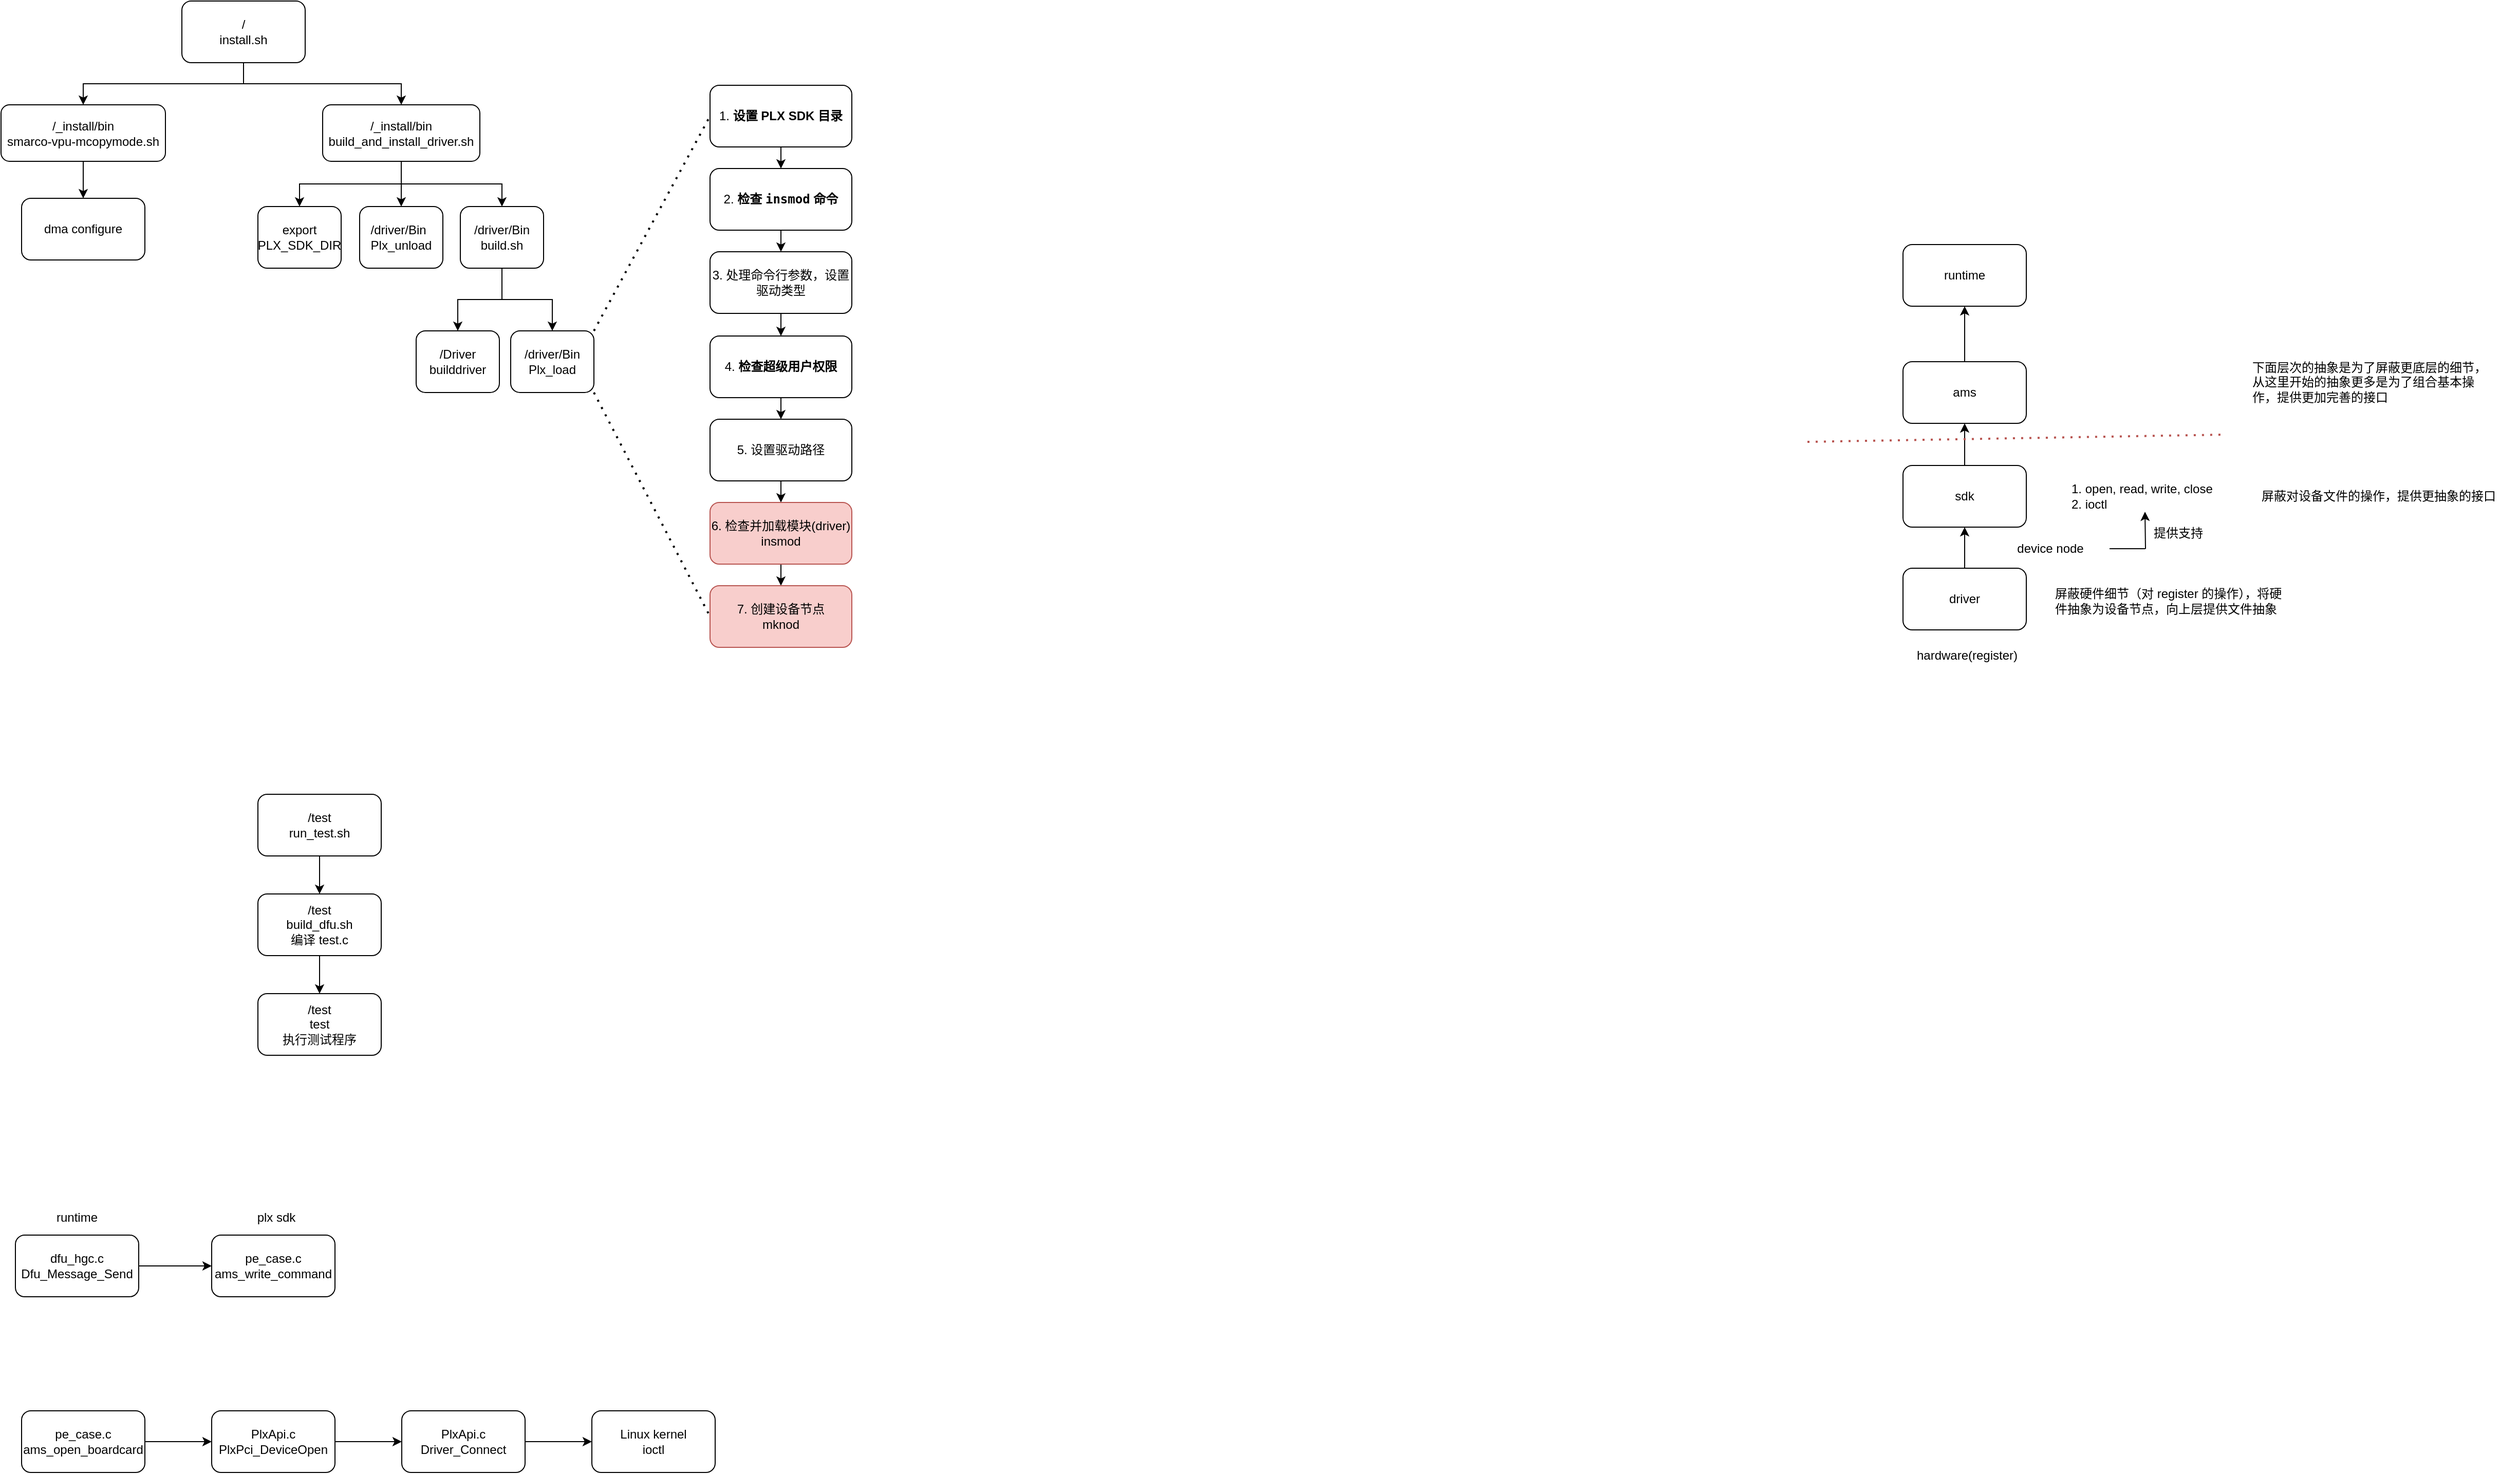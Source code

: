 <mxfile version="24.7.14">
  <diagram name="第 1 页" id="c3EcTnjNv6WKQcdi2uHx">
    <mxGraphModel dx="1031" dy="694" grid="0" gridSize="10" guides="1" tooltips="1" connect="1" arrows="1" fold="1" page="0" pageScale="1" pageWidth="827" pageHeight="1169" math="0" shadow="0">
      <root>
        <mxCell id="0" />
        <mxCell id="1" parent="0" />
        <mxCell id="gmvneLOKdEyDjxOqlReS-5" style="edgeStyle=orthogonalEdgeStyle;rounded=0;orthogonalLoop=1;jettySize=auto;html=1;exitX=0.5;exitY=1;exitDx=0;exitDy=0;" parent="1" source="gmvneLOKdEyDjxOqlReS-1" target="gmvneLOKdEyDjxOqlReS-3" edge="1">
          <mxGeometry relative="1" as="geometry" />
        </mxCell>
        <mxCell id="gmvneLOKdEyDjxOqlReS-6" style="edgeStyle=orthogonalEdgeStyle;rounded=0;orthogonalLoop=1;jettySize=auto;html=1;exitX=0.5;exitY=1;exitDx=0;exitDy=0;entryX=0.5;entryY=0;entryDx=0;entryDy=0;" parent="1" source="gmvneLOKdEyDjxOqlReS-1" target="gmvneLOKdEyDjxOqlReS-4" edge="1">
          <mxGeometry relative="1" as="geometry" />
        </mxCell>
        <mxCell id="gmvneLOKdEyDjxOqlReS-1" value="&lt;div&gt;/&lt;/div&gt;&lt;div&gt;install.sh&lt;/div&gt;" style="rounded=1;whiteSpace=wrap;html=1;" parent="1" vertex="1">
          <mxGeometry x="308" y="59" width="120" height="60" as="geometry" />
        </mxCell>
        <mxCell id="gmvneLOKdEyDjxOqlReS-8" style="edgeStyle=orthogonalEdgeStyle;rounded=0;orthogonalLoop=1;jettySize=auto;html=1;exitX=0.5;exitY=1;exitDx=0;exitDy=0;entryX=0.5;entryY=0;entryDx=0;entryDy=0;" parent="1" source="gmvneLOKdEyDjxOqlReS-3" target="gmvneLOKdEyDjxOqlReS-7" edge="1">
          <mxGeometry relative="1" as="geometry" />
        </mxCell>
        <mxCell id="gmvneLOKdEyDjxOqlReS-3" value="/_install/bin&lt;div&gt;smarco-vpu-mcopymode.sh&lt;/div&gt;" style="rounded=1;whiteSpace=wrap;html=1;" parent="1" vertex="1">
          <mxGeometry x="132" y="160" width="160" height="55" as="geometry" />
        </mxCell>
        <mxCell id="gmvneLOKdEyDjxOqlReS-12" style="edgeStyle=orthogonalEdgeStyle;rounded=0;orthogonalLoop=1;jettySize=auto;html=1;exitX=0.5;exitY=1;exitDx=0;exitDy=0;entryX=0.5;entryY=0;entryDx=0;entryDy=0;" parent="1" source="gmvneLOKdEyDjxOqlReS-4" target="gmvneLOKdEyDjxOqlReS-9" edge="1">
          <mxGeometry relative="1" as="geometry">
            <mxPoint x="518.5" y="218" as="sourcePoint" />
          </mxGeometry>
        </mxCell>
        <mxCell id="gmvneLOKdEyDjxOqlReS-13" style="edgeStyle=orthogonalEdgeStyle;rounded=0;orthogonalLoop=1;jettySize=auto;html=1;exitX=0.5;exitY=1;exitDx=0;exitDy=0;entryX=0.5;entryY=0;entryDx=0;entryDy=0;" parent="1" source="gmvneLOKdEyDjxOqlReS-4" target="gmvneLOKdEyDjxOqlReS-10" edge="1">
          <mxGeometry relative="1" as="geometry">
            <mxPoint x="518.5" y="218" as="sourcePoint" />
          </mxGeometry>
        </mxCell>
        <mxCell id="gmvneLOKdEyDjxOqlReS-14" style="edgeStyle=orthogonalEdgeStyle;rounded=0;orthogonalLoop=1;jettySize=auto;html=1;exitX=0.5;exitY=1;exitDx=0;exitDy=0;entryX=0.5;entryY=0;entryDx=0;entryDy=0;" parent="1" source="gmvneLOKdEyDjxOqlReS-4" target="gmvneLOKdEyDjxOqlReS-11" edge="1">
          <mxGeometry relative="1" as="geometry">
            <mxPoint x="518.5" y="218" as="sourcePoint" />
          </mxGeometry>
        </mxCell>
        <mxCell id="gmvneLOKdEyDjxOqlReS-4" value="/_install/bin&lt;div&gt;build_and_install_driver.sh&lt;br&gt;&lt;/div&gt;" style="rounded=1;whiteSpace=wrap;html=1;" parent="1" vertex="1">
          <mxGeometry x="445" y="160" width="153" height="55" as="geometry" />
        </mxCell>
        <mxCell id="gmvneLOKdEyDjxOqlReS-7" value="dma configure" style="rounded=1;whiteSpace=wrap;html=1;" parent="1" vertex="1">
          <mxGeometry x="152" y="251" width="120" height="60" as="geometry" />
        </mxCell>
        <mxCell id="gmvneLOKdEyDjxOqlReS-9" value="export PLX_SDK_DIR" style="rounded=1;whiteSpace=wrap;html=1;" parent="1" vertex="1">
          <mxGeometry x="382" y="259" width="81" height="60" as="geometry" />
        </mxCell>
        <mxCell id="gmvneLOKdEyDjxOqlReS-10" value="&lt;div style=&quot;text-align: start;&quot;&gt;&lt;span style=&quot;text-align: center;&quot;&gt;/driver/Bin&lt;/span&gt;&lt;br&gt;&lt;/div&gt;&lt;div style=&quot;text-align: start;&quot;&gt;Plx_unload&lt;/div&gt;" style="rounded=1;whiteSpace=wrap;html=1;" parent="1" vertex="1">
          <mxGeometry x="481" y="259" width="81" height="60" as="geometry" />
        </mxCell>
        <mxCell id="gmvneLOKdEyDjxOqlReS-18" style="edgeStyle=orthogonalEdgeStyle;rounded=0;orthogonalLoop=1;jettySize=auto;html=1;exitX=0.5;exitY=1;exitDx=0;exitDy=0;entryX=0.5;entryY=0;entryDx=0;entryDy=0;" parent="1" source="gmvneLOKdEyDjxOqlReS-11" target="gmvneLOKdEyDjxOqlReS-16" edge="1">
          <mxGeometry relative="1" as="geometry" />
        </mxCell>
        <mxCell id="gmvneLOKdEyDjxOqlReS-19" style="edgeStyle=orthogonalEdgeStyle;rounded=0;orthogonalLoop=1;jettySize=auto;html=1;exitX=0.5;exitY=1;exitDx=0;exitDy=0;entryX=0.5;entryY=0;entryDx=0;entryDy=0;" parent="1" source="gmvneLOKdEyDjxOqlReS-11" target="gmvneLOKdEyDjxOqlReS-17" edge="1">
          <mxGeometry relative="1" as="geometry" />
        </mxCell>
        <mxCell id="gmvneLOKdEyDjxOqlReS-11" value="&lt;div style=&quot;&quot;&gt;/driver/Bin&lt;/div&gt;&lt;div style=&quot;&quot;&gt;build.sh&lt;/div&gt;" style="rounded=1;whiteSpace=wrap;html=1;align=center;" parent="1" vertex="1">
          <mxGeometry x="579" y="259" width="81" height="60" as="geometry" />
        </mxCell>
        <mxCell id="gmvneLOKdEyDjxOqlReS-16" value="&lt;div style=&quot;&quot;&gt;/Driver&lt;/div&gt;&lt;div style=&quot;&quot;&gt;builddriver&lt;/div&gt;" style="rounded=1;whiteSpace=wrap;html=1;align=center;" parent="1" vertex="1">
          <mxGeometry x="536" y="380" width="81" height="60" as="geometry" />
        </mxCell>
        <mxCell id="gmvneLOKdEyDjxOqlReS-17" value="&lt;div style=&quot;&quot;&gt;/driver/Bin&lt;/div&gt;&lt;div style=&quot;&quot;&gt;Plx_load&lt;/div&gt;" style="rounded=1;whiteSpace=wrap;html=1;align=center;" parent="1" vertex="1">
          <mxGeometry x="628" y="380" width="81" height="60" as="geometry" />
        </mxCell>
        <mxCell id="gmvneLOKdEyDjxOqlReS-30" style="edgeStyle=orthogonalEdgeStyle;rounded=0;orthogonalLoop=1;jettySize=auto;html=1;exitX=0.5;exitY=1;exitDx=0;exitDy=0;entryX=0.5;entryY=0;entryDx=0;entryDy=0;" parent="1" source="gmvneLOKdEyDjxOqlReS-20" target="gmvneLOKdEyDjxOqlReS-22" edge="1">
          <mxGeometry relative="1" as="geometry" />
        </mxCell>
        <mxCell id="gmvneLOKdEyDjxOqlReS-20" value="1. &lt;strong&gt;设置 PLX SDK 目录&lt;/strong&gt;" style="rounded=1;whiteSpace=wrap;html=1;" parent="1" vertex="1">
          <mxGeometry x="822" y="141" width="138" height="60" as="geometry" />
        </mxCell>
        <mxCell id="gmvneLOKdEyDjxOqlReS-31" style="edgeStyle=orthogonalEdgeStyle;rounded=0;orthogonalLoop=1;jettySize=auto;html=1;exitX=0.5;exitY=1;exitDx=0;exitDy=0;entryX=0.5;entryY=0;entryDx=0;entryDy=0;" parent="1" source="gmvneLOKdEyDjxOqlReS-22" target="gmvneLOKdEyDjxOqlReS-23" edge="1">
          <mxGeometry relative="1" as="geometry" />
        </mxCell>
        <mxCell id="gmvneLOKdEyDjxOqlReS-22" value="2. &lt;strong&gt;检查 &lt;code&gt;insmod&lt;/code&gt; 命令&lt;/strong&gt;" style="rounded=1;whiteSpace=wrap;html=1;" parent="1" vertex="1">
          <mxGeometry x="822" y="222" width="138" height="60" as="geometry" />
        </mxCell>
        <mxCell id="gmvneLOKdEyDjxOqlReS-32" style="edgeStyle=orthogonalEdgeStyle;rounded=0;orthogonalLoop=1;jettySize=auto;html=1;exitX=0.5;exitY=1;exitDx=0;exitDy=0;entryX=0.5;entryY=0;entryDx=0;entryDy=0;" parent="1" source="gmvneLOKdEyDjxOqlReS-23" target="gmvneLOKdEyDjxOqlReS-24" edge="1">
          <mxGeometry relative="1" as="geometry" />
        </mxCell>
        <mxCell id="gmvneLOKdEyDjxOqlReS-23" value="3. 处理命令行参数，设置驱动类型" style="rounded=1;whiteSpace=wrap;html=1;" parent="1" vertex="1">
          <mxGeometry x="822" y="303" width="138" height="60" as="geometry" />
        </mxCell>
        <mxCell id="gmvneLOKdEyDjxOqlReS-33" style="edgeStyle=orthogonalEdgeStyle;rounded=0;orthogonalLoop=1;jettySize=auto;html=1;exitX=0.5;exitY=1;exitDx=0;exitDy=0;entryX=0.5;entryY=0;entryDx=0;entryDy=0;" parent="1" source="gmvneLOKdEyDjxOqlReS-24" target="gmvneLOKdEyDjxOqlReS-25" edge="1">
          <mxGeometry relative="1" as="geometry" />
        </mxCell>
        <mxCell id="gmvneLOKdEyDjxOqlReS-24" value="4. &lt;strong&gt;检查超级用户权限&lt;/strong&gt;" style="rounded=1;whiteSpace=wrap;html=1;" parent="1" vertex="1">
          <mxGeometry x="822" y="385" width="138" height="60" as="geometry" />
        </mxCell>
        <mxCell id="gmvneLOKdEyDjxOqlReS-34" style="edgeStyle=orthogonalEdgeStyle;rounded=0;orthogonalLoop=1;jettySize=auto;html=1;exitX=0.5;exitY=1;exitDx=0;exitDy=0;entryX=0.5;entryY=0;entryDx=0;entryDy=0;" parent="1" source="gmvneLOKdEyDjxOqlReS-25" target="gmvneLOKdEyDjxOqlReS-26" edge="1">
          <mxGeometry relative="1" as="geometry" />
        </mxCell>
        <mxCell id="gmvneLOKdEyDjxOqlReS-25" value="5. 设置驱动路径" style="rounded=1;whiteSpace=wrap;html=1;" parent="1" vertex="1">
          <mxGeometry x="822" y="466" width="138" height="60" as="geometry" />
        </mxCell>
        <mxCell id="gmvneLOKdEyDjxOqlReS-35" style="edgeStyle=orthogonalEdgeStyle;rounded=0;orthogonalLoop=1;jettySize=auto;html=1;exitX=0.5;exitY=1;exitDx=0;exitDy=0;" parent="1" source="gmvneLOKdEyDjxOqlReS-26" target="gmvneLOKdEyDjxOqlReS-27" edge="1">
          <mxGeometry relative="1" as="geometry" />
        </mxCell>
        <mxCell id="gmvneLOKdEyDjxOqlReS-26" value="6. 检查并加载模块(driver)&lt;div&gt;insmod&lt;/div&gt;" style="rounded=1;whiteSpace=wrap;html=1;fillColor=#f8cecc;strokeColor=#b85450;" parent="1" vertex="1">
          <mxGeometry x="822" y="547" width="138" height="60" as="geometry" />
        </mxCell>
        <mxCell id="gmvneLOKdEyDjxOqlReS-27" value="7. 创建设备节点&lt;div&gt;mknod&lt;/div&gt;" style="rounded=1;whiteSpace=wrap;html=1;fillColor=#f8cecc;strokeColor=#b85450;" parent="1" vertex="1">
          <mxGeometry x="822" y="628" width="138" height="60" as="geometry" />
        </mxCell>
        <mxCell id="gmvneLOKdEyDjxOqlReS-28" value="" style="endArrow=none;dashed=1;html=1;dashPattern=1 3;strokeWidth=2;rounded=0;exitX=1;exitY=0;exitDx=0;exitDy=0;entryX=0;entryY=0.5;entryDx=0;entryDy=0;" parent="1" source="gmvneLOKdEyDjxOqlReS-17" target="gmvneLOKdEyDjxOqlReS-20" edge="1">
          <mxGeometry width="50" height="50" relative="1" as="geometry">
            <mxPoint x="712" y="345" as="sourcePoint" />
            <mxPoint x="762" y="295" as="targetPoint" />
          </mxGeometry>
        </mxCell>
        <mxCell id="gmvneLOKdEyDjxOqlReS-29" value="" style="endArrow=none;dashed=1;html=1;dashPattern=1 3;strokeWidth=2;rounded=0;exitX=1;exitY=1;exitDx=0;exitDy=0;entryX=0;entryY=0.5;entryDx=0;entryDy=0;" parent="1" source="gmvneLOKdEyDjxOqlReS-17" target="gmvneLOKdEyDjxOqlReS-27" edge="1">
          <mxGeometry width="50" height="50" relative="1" as="geometry">
            <mxPoint x="747" y="444" as="sourcePoint" />
            <mxPoint x="797" y="394" as="targetPoint" />
          </mxGeometry>
        </mxCell>
        <mxCell id="gmvneLOKdEyDjxOqlReS-39" style="edgeStyle=orthogonalEdgeStyle;rounded=0;orthogonalLoop=1;jettySize=auto;html=1;exitX=0.5;exitY=1;exitDx=0;exitDy=0;entryX=0.5;entryY=0;entryDx=0;entryDy=0;" parent="1" source="gmvneLOKdEyDjxOqlReS-36" target="gmvneLOKdEyDjxOqlReS-37" edge="1">
          <mxGeometry relative="1" as="geometry" />
        </mxCell>
        <mxCell id="gmvneLOKdEyDjxOqlReS-36" value="/test&lt;div&gt;run_test.sh&lt;/div&gt;" style="rounded=1;whiteSpace=wrap;html=1;" parent="1" vertex="1">
          <mxGeometry x="382" y="831" width="120" height="60" as="geometry" />
        </mxCell>
        <mxCell id="gmvneLOKdEyDjxOqlReS-40" style="edgeStyle=orthogonalEdgeStyle;rounded=0;orthogonalLoop=1;jettySize=auto;html=1;exitX=0.5;exitY=1;exitDx=0;exitDy=0;entryX=0.5;entryY=0;entryDx=0;entryDy=0;" parent="1" source="gmvneLOKdEyDjxOqlReS-37" target="gmvneLOKdEyDjxOqlReS-38" edge="1">
          <mxGeometry relative="1" as="geometry" />
        </mxCell>
        <mxCell id="gmvneLOKdEyDjxOqlReS-37" value="&lt;div&gt;/test&lt;/div&gt;&lt;div&gt;build_dfu.sh&lt;/div&gt;编译 test.c" style="rounded=1;whiteSpace=wrap;html=1;" parent="1" vertex="1">
          <mxGeometry x="382" y="928" width="120" height="60" as="geometry" />
        </mxCell>
        <mxCell id="gmvneLOKdEyDjxOqlReS-38" value="&lt;div&gt;/test&lt;/div&gt;&lt;div&gt;test&lt;/div&gt;&lt;div&gt;执行测试程序&lt;/div&gt;" style="rounded=1;whiteSpace=wrap;html=1;" parent="1" vertex="1">
          <mxGeometry x="382" y="1025" width="120" height="60" as="geometry" />
        </mxCell>
        <mxCell id="wQ5YENqyo2OHdm7IbHWo-3" style="edgeStyle=orthogonalEdgeStyle;rounded=0;orthogonalLoop=1;jettySize=auto;html=1;exitX=1;exitY=0.5;exitDx=0;exitDy=0;entryX=0;entryY=0.5;entryDx=0;entryDy=0;" parent="1" source="wQ5YENqyo2OHdm7IbHWo-1" target="wQ5YENqyo2OHdm7IbHWo-2" edge="1">
          <mxGeometry relative="1" as="geometry" />
        </mxCell>
        <mxCell id="wQ5YENqyo2OHdm7IbHWo-1" value="dfu_hgc.c&lt;div&gt;Dfu_Message_Send&lt;/div&gt;" style="rounded=1;whiteSpace=wrap;html=1;" parent="1" vertex="1">
          <mxGeometry x="146" y="1260" width="120" height="60" as="geometry" />
        </mxCell>
        <mxCell id="wQ5YENqyo2OHdm7IbHWo-2" value="pe_case.c&lt;div&gt;ams_write_command&lt;/div&gt;" style="rounded=1;whiteSpace=wrap;html=1;" parent="1" vertex="1">
          <mxGeometry x="337" y="1260" width="120" height="60" as="geometry" />
        </mxCell>
        <mxCell id="wQ5YENqyo2OHdm7IbHWo-4" value="runtime" style="text;html=1;align=center;verticalAlign=middle;whiteSpace=wrap;rounded=0;" parent="1" vertex="1">
          <mxGeometry x="176" y="1228" width="60" height="30" as="geometry" />
        </mxCell>
        <mxCell id="wQ5YENqyo2OHdm7IbHWo-5" value="plx sdk" style="text;html=1;align=center;verticalAlign=middle;whiteSpace=wrap;rounded=0;" parent="1" vertex="1">
          <mxGeometry x="370" y="1228" width="60" height="30" as="geometry" />
        </mxCell>
        <mxCell id="qMQgl-a71iDPXyP-7jaS-3" style="edgeStyle=orthogonalEdgeStyle;rounded=0;orthogonalLoop=1;jettySize=auto;html=1;exitX=1;exitY=0.5;exitDx=0;exitDy=0;entryX=0;entryY=0.5;entryDx=0;entryDy=0;" edge="1" parent="1" source="qMQgl-a71iDPXyP-7jaS-1" target="qMQgl-a71iDPXyP-7jaS-2">
          <mxGeometry relative="1" as="geometry" />
        </mxCell>
        <mxCell id="qMQgl-a71iDPXyP-7jaS-1" value="pe_case.c&lt;div&gt;ams_open_boardcard&lt;/div&gt;" style="rounded=1;whiteSpace=wrap;html=1;" vertex="1" parent="1">
          <mxGeometry x="152" y="1431" width="120" height="60" as="geometry" />
        </mxCell>
        <mxCell id="qMQgl-a71iDPXyP-7jaS-5" style="edgeStyle=orthogonalEdgeStyle;rounded=0;orthogonalLoop=1;jettySize=auto;html=1;exitX=1;exitY=0.5;exitDx=0;exitDy=0;entryX=0;entryY=0.5;entryDx=0;entryDy=0;" edge="1" parent="1" source="qMQgl-a71iDPXyP-7jaS-2" target="qMQgl-a71iDPXyP-7jaS-4">
          <mxGeometry relative="1" as="geometry" />
        </mxCell>
        <mxCell id="qMQgl-a71iDPXyP-7jaS-2" value="PlxApi.c&lt;div&gt;PlxPci_DeviceOpen&lt;/div&gt;" style="rounded=1;whiteSpace=wrap;html=1;" vertex="1" parent="1">
          <mxGeometry x="337" y="1431" width="120" height="60" as="geometry" />
        </mxCell>
        <mxCell id="qMQgl-a71iDPXyP-7jaS-7" style="edgeStyle=orthogonalEdgeStyle;rounded=0;orthogonalLoop=1;jettySize=auto;html=1;exitX=1;exitY=0.5;exitDx=0;exitDy=0;entryX=0;entryY=0.5;entryDx=0;entryDy=0;" edge="1" parent="1" source="qMQgl-a71iDPXyP-7jaS-4" target="qMQgl-a71iDPXyP-7jaS-6">
          <mxGeometry relative="1" as="geometry" />
        </mxCell>
        <mxCell id="qMQgl-a71iDPXyP-7jaS-4" value="PlxApi.c&lt;div&gt;Driver_Connect&lt;/div&gt;" style="rounded=1;whiteSpace=wrap;html=1;" vertex="1" parent="1">
          <mxGeometry x="522" y="1431" width="120" height="60" as="geometry" />
        </mxCell>
        <mxCell id="qMQgl-a71iDPXyP-7jaS-6" value="&lt;div&gt;Linux kernel&lt;/div&gt;&lt;div&gt;ioctl&lt;/div&gt;" style="rounded=1;whiteSpace=wrap;html=1;" vertex="1" parent="1">
          <mxGeometry x="707" y="1431" width="120" height="60" as="geometry" />
        </mxCell>
        <mxCell id="qMQgl-a71iDPXyP-7jaS-13" style="edgeStyle=orthogonalEdgeStyle;rounded=0;orthogonalLoop=1;jettySize=auto;html=1;exitX=0.5;exitY=0;exitDx=0;exitDy=0;entryX=0.5;entryY=1;entryDx=0;entryDy=0;" edge="1" parent="1" source="qMQgl-a71iDPXyP-7jaS-8" target="qMQgl-a71iDPXyP-7jaS-9">
          <mxGeometry relative="1" as="geometry" />
        </mxCell>
        <mxCell id="qMQgl-a71iDPXyP-7jaS-8" value="driver" style="rounded=1;whiteSpace=wrap;html=1;" vertex="1" parent="1">
          <mxGeometry x="1983" y="611" width="120" height="60" as="geometry" />
        </mxCell>
        <mxCell id="qMQgl-a71iDPXyP-7jaS-16" style="edgeStyle=orthogonalEdgeStyle;rounded=0;orthogonalLoop=1;jettySize=auto;html=1;exitX=0.5;exitY=0;exitDx=0;exitDy=0;entryX=0.5;entryY=1;entryDx=0;entryDy=0;" edge="1" parent="1" source="qMQgl-a71iDPXyP-7jaS-9" target="qMQgl-a71iDPXyP-7jaS-10">
          <mxGeometry relative="1" as="geometry" />
        </mxCell>
        <mxCell id="qMQgl-a71iDPXyP-7jaS-9" value="sdk" style="rounded=1;whiteSpace=wrap;html=1;" vertex="1" parent="1">
          <mxGeometry x="1983" y="511" width="120" height="60" as="geometry" />
        </mxCell>
        <mxCell id="qMQgl-a71iDPXyP-7jaS-17" style="edgeStyle=orthogonalEdgeStyle;rounded=0;orthogonalLoop=1;jettySize=auto;html=1;exitX=0.5;exitY=0;exitDx=0;exitDy=0;entryX=0.5;entryY=1;entryDx=0;entryDy=0;" edge="1" parent="1" source="qMQgl-a71iDPXyP-7jaS-10" target="qMQgl-a71iDPXyP-7jaS-11">
          <mxGeometry relative="1" as="geometry" />
        </mxCell>
        <mxCell id="qMQgl-a71iDPXyP-7jaS-10" value="ams" style="rounded=1;whiteSpace=wrap;html=1;" vertex="1" parent="1">
          <mxGeometry x="1983" y="410" width="120" height="60" as="geometry" />
        </mxCell>
        <mxCell id="qMQgl-a71iDPXyP-7jaS-11" value="runtime" style="rounded=1;whiteSpace=wrap;html=1;" vertex="1" parent="1">
          <mxGeometry x="1983" y="296" width="120" height="60" as="geometry" />
        </mxCell>
        <mxCell id="qMQgl-a71iDPXyP-7jaS-12" value="hardware(register)" style="text;html=1;align=center;verticalAlign=middle;whiteSpace=wrap;rounded=0;" vertex="1" parent="1">
          <mxGeometry x="1988" y="681" width="115" height="30" as="geometry" />
        </mxCell>
        <mxCell id="qMQgl-a71iDPXyP-7jaS-14" value="device node" style="text;html=1;align=center;verticalAlign=middle;whiteSpace=wrap;rounded=0;" vertex="1" parent="1">
          <mxGeometry x="2069" y="577" width="115" height="30" as="geometry" />
        </mxCell>
        <mxCell id="qMQgl-a71iDPXyP-7jaS-15" value="1. open, read, write, close&lt;div&gt;2. ioctl&lt;/div&gt;" style="text;html=1;align=left;verticalAlign=middle;whiteSpace=wrap;rounded=0;" vertex="1" parent="1">
          <mxGeometry x="2145" y="526" width="147" height="30" as="geometry" />
        </mxCell>
        <mxCell id="qMQgl-a71iDPXyP-7jaS-18" value="" style="endArrow=none;dashed=1;html=1;dashPattern=1 3;strokeWidth=2;rounded=0;fillColor=#f8cecc;strokeColor=#b85450;" edge="1" parent="1">
          <mxGeometry width="50" height="50" relative="1" as="geometry">
            <mxPoint x="1890" y="488" as="sourcePoint" />
            <mxPoint x="2294" y="481" as="targetPoint" />
          </mxGeometry>
        </mxCell>
        <mxCell id="qMQgl-a71iDPXyP-7jaS-19" value="屏蔽硬件细节（对 register 的操作），将硬件抽象为设备节点，向上层提供文件抽象" style="text;html=1;align=left;verticalAlign=middle;whiteSpace=wrap;rounded=0;" vertex="1" parent="1">
          <mxGeometry x="2129" y="628" width="228" height="30" as="geometry" />
        </mxCell>
        <mxCell id="qMQgl-a71iDPXyP-7jaS-20" value="屏蔽对设备文件的操作，提供更抽象的接口" style="text;html=1;align=left;verticalAlign=middle;whiteSpace=wrap;rounded=0;" vertex="1" parent="1">
          <mxGeometry x="2330" y="526" width="233" height="30" as="geometry" />
        </mxCell>
        <mxCell id="qMQgl-a71iDPXyP-7jaS-21" value="下面层次的抽象是为了屏蔽更底层的细节，从这里开始的抽象更多是为了组合基本操作，提供更加完善的接口" style="text;html=1;align=left;verticalAlign=middle;whiteSpace=wrap;rounded=0;" vertex="1" parent="1">
          <mxGeometry x="2321" y="415" width="233" height="30" as="geometry" />
        </mxCell>
        <mxCell id="qMQgl-a71iDPXyP-7jaS-23" value="" style="endArrow=classic;html=1;rounded=0;entryX=0.5;entryY=1;entryDx=0;entryDy=0;" edge="1" parent="1" target="qMQgl-a71iDPXyP-7jaS-15">
          <mxGeometry width="50" height="50" relative="1" as="geometry">
            <mxPoint x="2219" y="592" as="sourcePoint" />
            <mxPoint x="2279" y="542" as="targetPoint" />
          </mxGeometry>
        </mxCell>
        <mxCell id="qMQgl-a71iDPXyP-7jaS-24" value="" style="endArrow=none;html=1;rounded=0;exitX=1;exitY=0.5;exitDx=0;exitDy=0;" edge="1" parent="1" source="qMQgl-a71iDPXyP-7jaS-14">
          <mxGeometry width="50" height="50" relative="1" as="geometry">
            <mxPoint x="2193" y="597" as="sourcePoint" />
            <mxPoint x="2219" y="592" as="targetPoint" />
          </mxGeometry>
        </mxCell>
        <mxCell id="qMQgl-a71iDPXyP-7jaS-25" value="提供支持" style="text;html=1;align=center;verticalAlign=middle;whiteSpace=wrap;rounded=0;" vertex="1" parent="1">
          <mxGeometry x="2221" y="562" width="60" height="30" as="geometry" />
        </mxCell>
      </root>
    </mxGraphModel>
  </diagram>
</mxfile>
